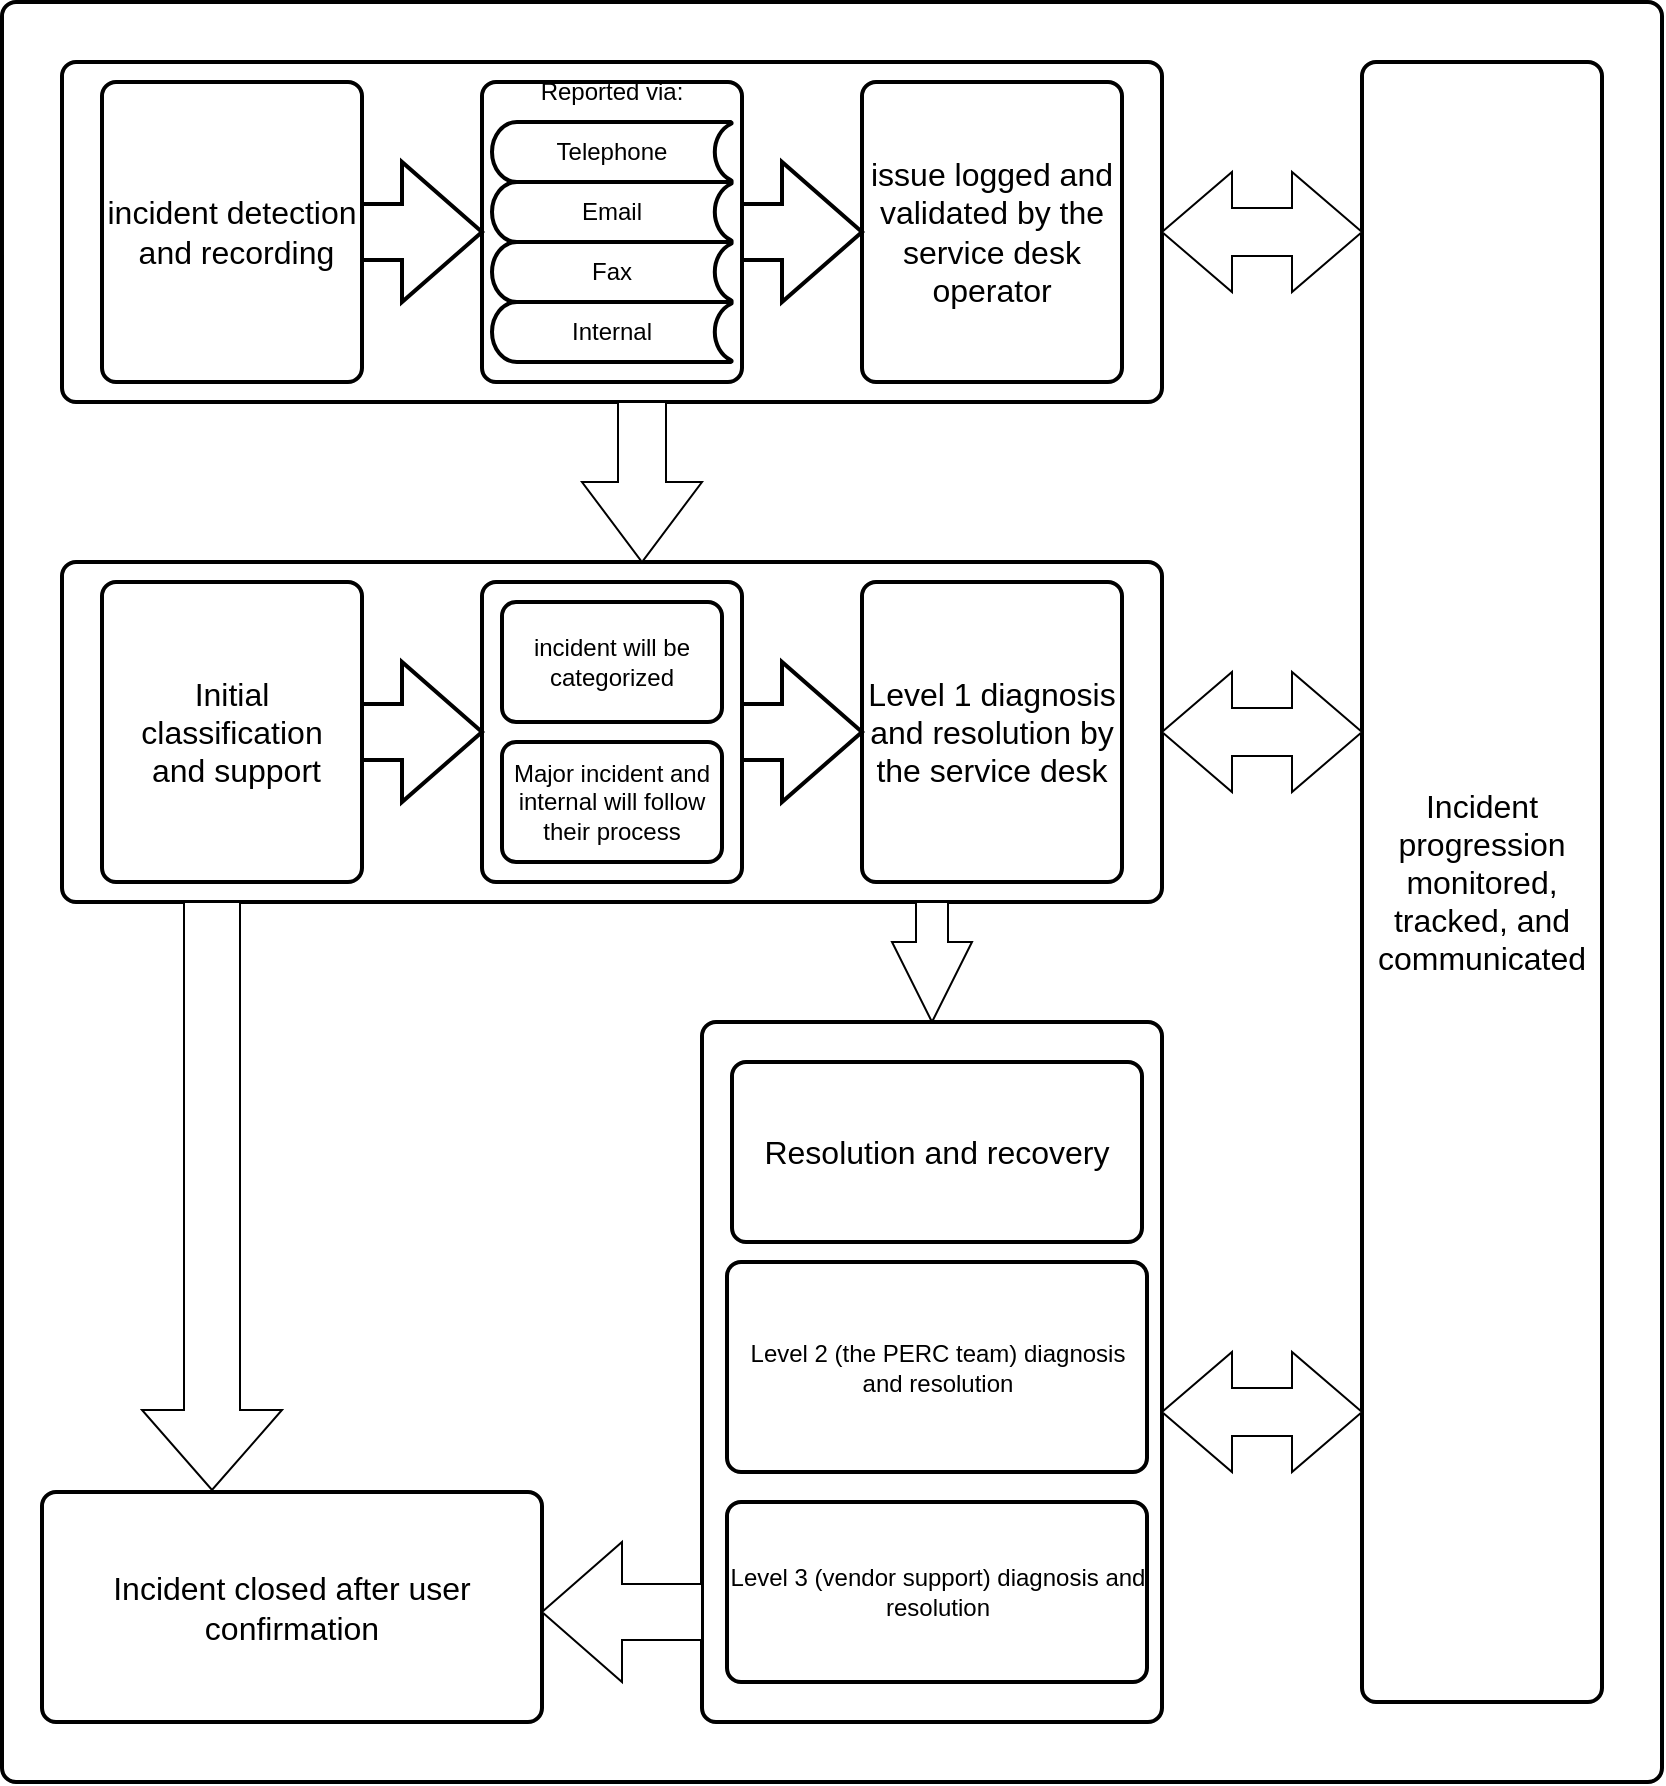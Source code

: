 <mxfile>
    <diagram id="K4DvlMxGWavCKm5CoLhM" name="Page-1">
        <mxGraphModel dx="1942" dy="745" grid="1" gridSize="10" guides="1" tooltips="1" connect="1" arrows="1" fold="1" page="1" pageScale="1" pageWidth="850" pageHeight="1100" math="0" shadow="0">
            <root>
                <mxCell id="0"/>
                <mxCell id="1" parent="0"/>
                <mxCell id="68GkhumTOkhAHJdXeSUd-1" value="" style="rounded=1;whiteSpace=wrap;html=1;absoluteArcSize=1;arcSize=14;strokeWidth=2;" parent="1" vertex="1">
                    <mxGeometry x="10" y="40" width="830" height="890" as="geometry"/>
                </mxCell>
                <mxCell id="68GkhumTOkhAHJdXeSUd-3" value="" style="rounded=1;whiteSpace=wrap;html=1;absoluteArcSize=1;arcSize=14;strokeWidth=2;" parent="1" vertex="1">
                    <mxGeometry x="40" y="70" width="550" height="170" as="geometry"/>
                </mxCell>
                <mxCell id="68GkhumTOkhAHJdXeSUd-2" value="&lt;font style=&quot;font-size: 16px&quot;&gt;incident detection&lt;br&gt;&amp;nbsp;and recording&lt;/font&gt;" style="rounded=1;whiteSpace=wrap;html=1;absoluteArcSize=1;arcSize=14;strokeWidth=2;" parent="1" vertex="1">
                    <mxGeometry x="60" y="80" width="130" height="150" as="geometry"/>
                </mxCell>
                <mxCell id="68GkhumTOkhAHJdXeSUd-4" value="" style="rounded=1;whiteSpace=wrap;html=1;absoluteArcSize=1;arcSize=14;strokeWidth=2;" parent="1" vertex="1">
                    <mxGeometry x="250" y="80" width="130" height="150" as="geometry"/>
                </mxCell>
                <mxCell id="68GkhumTOkhAHJdXeSUd-8" value="Reported via:" style="text;html=1;strokeColor=none;fillColor=none;align=center;verticalAlign=middle;whiteSpace=wrap;rounded=0;" parent="1" vertex="1">
                    <mxGeometry x="270" y="70" width="90" height="30" as="geometry"/>
                </mxCell>
                <mxCell id="68GkhumTOkhAHJdXeSUd-9" value="" style="verticalLabelPosition=bottom;verticalAlign=top;html=1;strokeWidth=2;shape=mxgraph.arrows2.arrow;dy=0.6;dx=40;notch=0;" parent="1" vertex="1">
                    <mxGeometry x="190" y="120" width="60" height="70" as="geometry"/>
                </mxCell>
                <mxCell id="68GkhumTOkhAHJdXeSUd-11" value="Telephone" style="strokeWidth=2;html=1;shape=mxgraph.flowchart.stored_data;whiteSpace=wrap;" parent="1" vertex="1">
                    <mxGeometry x="255" y="100" width="120" height="30" as="geometry"/>
                </mxCell>
                <mxCell id="68GkhumTOkhAHJdXeSUd-12" value="Email" style="strokeWidth=2;html=1;shape=mxgraph.flowchart.stored_data;whiteSpace=wrap;" parent="1" vertex="1">
                    <mxGeometry x="255" y="130" width="120" height="30" as="geometry"/>
                </mxCell>
                <mxCell id="68GkhumTOkhAHJdXeSUd-13" value="Fax" style="strokeWidth=2;html=1;shape=mxgraph.flowchart.stored_data;whiteSpace=wrap;" parent="1" vertex="1">
                    <mxGeometry x="255" y="160" width="120" height="30" as="geometry"/>
                </mxCell>
                <mxCell id="68GkhumTOkhAHJdXeSUd-15" value="Internal" style="strokeWidth=2;html=1;shape=mxgraph.flowchart.stored_data;whiteSpace=wrap;" parent="1" vertex="1">
                    <mxGeometry x="255" y="190" width="120" height="30" as="geometry"/>
                </mxCell>
                <mxCell id="68GkhumTOkhAHJdXeSUd-17" value="&lt;span style=&quot;font-size: 16px&quot;&gt;issue logged and validated by the service desk operator&lt;/span&gt;" style="rounded=1;whiteSpace=wrap;html=1;absoluteArcSize=1;arcSize=14;strokeWidth=2;" parent="1" vertex="1">
                    <mxGeometry x="440" y="80" width="130" height="150" as="geometry"/>
                </mxCell>
                <mxCell id="68GkhumTOkhAHJdXeSUd-18" value="" style="verticalLabelPosition=bottom;verticalAlign=top;html=1;strokeWidth=2;shape=mxgraph.arrows2.arrow;dy=0.6;dx=40;notch=0;" parent="1" vertex="1">
                    <mxGeometry x="380" y="120" width="60" height="70" as="geometry"/>
                </mxCell>
                <mxCell id="68GkhumTOkhAHJdXeSUd-19" value="&lt;font style=&quot;font-size: 16px&quot;&gt;Incident progression monitored, tracked, and communicated&lt;/font&gt;" style="rounded=1;whiteSpace=wrap;html=1;absoluteArcSize=1;arcSize=14;strokeWidth=2;" parent="1" vertex="1">
                    <mxGeometry x="690" y="70" width="120" height="820" as="geometry"/>
                </mxCell>
                <mxCell id="68GkhumTOkhAHJdXeSUd-21" value="" style="html=1;shadow=0;dashed=0;align=center;verticalAlign=middle;shape=mxgraph.arrows2.twoWayArrow;dy=0.6;dx=35;" parent="1" vertex="1">
                    <mxGeometry x="590" y="125" width="100" height="60" as="geometry"/>
                </mxCell>
                <mxCell id="68GkhumTOkhAHJdXeSUd-22" value="" style="rounded=1;whiteSpace=wrap;html=1;absoluteArcSize=1;arcSize=14;strokeWidth=2;" parent="1" vertex="1">
                    <mxGeometry x="40" y="320" width="550" height="170" as="geometry"/>
                </mxCell>
                <mxCell id="68GkhumTOkhAHJdXeSUd-23" value="&lt;span style=&quot;font-size: 16px&quot;&gt;Initial classification&lt;br&gt;&amp;nbsp;and support&lt;/span&gt;" style="rounded=1;whiteSpace=wrap;html=1;absoluteArcSize=1;arcSize=14;strokeWidth=2;" parent="1" vertex="1">
                    <mxGeometry x="60" y="330" width="130" height="150" as="geometry"/>
                </mxCell>
                <mxCell id="68GkhumTOkhAHJdXeSUd-24" value="" style="rounded=1;whiteSpace=wrap;html=1;absoluteArcSize=1;arcSize=14;strokeWidth=2;" parent="1" vertex="1">
                    <mxGeometry x="250" y="330" width="130" height="150" as="geometry"/>
                </mxCell>
                <mxCell id="68GkhumTOkhAHJdXeSUd-25" value="" style="verticalLabelPosition=bottom;verticalAlign=top;html=1;strokeWidth=2;shape=mxgraph.arrows2.arrow;dy=0.6;dx=40;notch=0;" parent="1" vertex="1">
                    <mxGeometry x="190" y="370" width="60" height="70" as="geometry"/>
                </mxCell>
                <mxCell id="68GkhumTOkhAHJdXeSUd-26" value="&lt;span style=&quot;font-size: 16px&quot;&gt;Level 1 diagnosis and resolution by the service desk&lt;/span&gt;" style="rounded=1;whiteSpace=wrap;html=1;absoluteArcSize=1;arcSize=14;strokeWidth=2;" parent="1" vertex="1">
                    <mxGeometry x="440" y="330" width="130" height="150" as="geometry"/>
                </mxCell>
                <mxCell id="68GkhumTOkhAHJdXeSUd-27" value="" style="verticalLabelPosition=bottom;verticalAlign=top;html=1;strokeWidth=2;shape=mxgraph.arrows2.arrow;dy=0.6;dx=40;notch=0;" parent="1" vertex="1">
                    <mxGeometry x="380" y="370" width="60" height="70" as="geometry"/>
                </mxCell>
                <mxCell id="68GkhumTOkhAHJdXeSUd-28" value="" style="html=1;shadow=0;dashed=0;align=center;verticalAlign=middle;shape=mxgraph.arrows2.twoWayArrow;dy=0.6;dx=35;" parent="1" vertex="1">
                    <mxGeometry x="590" y="375" width="100" height="60" as="geometry"/>
                </mxCell>
                <mxCell id="68GkhumTOkhAHJdXeSUd-36" value="" style="html=1;shadow=0;dashed=0;align=center;verticalAlign=middle;shape=mxgraph.arrows2.arrow;dy=0.6;dx=40;direction=south;notch=0;" parent="1" vertex="1">
                    <mxGeometry x="300" y="240" width="60" height="80" as="geometry"/>
                </mxCell>
                <mxCell id="68GkhumTOkhAHJdXeSUd-37" value="incident will be categorized" style="rounded=1;whiteSpace=wrap;html=1;absoluteArcSize=1;arcSize=14;strokeWidth=2;" parent="1" vertex="1">
                    <mxGeometry x="260" y="340" width="110" height="60" as="geometry"/>
                </mxCell>
                <mxCell id="68GkhumTOkhAHJdXeSUd-38" value="Major incident and internal will follow their process" style="rounded=1;whiteSpace=wrap;html=1;absoluteArcSize=1;arcSize=14;strokeWidth=2;" parent="1" vertex="1">
                    <mxGeometry x="260" y="410" width="110" height="60" as="geometry"/>
                </mxCell>
                <mxCell id="68GkhumTOkhAHJdXeSUd-39" value="" style="rounded=1;whiteSpace=wrap;html=1;absoluteArcSize=1;arcSize=14;strokeWidth=2;" parent="1" vertex="1">
                    <mxGeometry x="360" y="550" width="230" height="350" as="geometry"/>
                </mxCell>
                <mxCell id="68GkhumTOkhAHJdXeSUd-40" value="" style="html=1;shadow=0;dashed=0;align=center;verticalAlign=middle;shape=mxgraph.arrows2.twoWayArrow;dy=0.6;dx=35;" parent="1" vertex="1">
                    <mxGeometry x="590" y="715" width="100" height="60" as="geometry"/>
                </mxCell>
                <mxCell id="68GkhumTOkhAHJdXeSUd-41" value="&lt;font style=&quot;font-size: 16px&quot;&gt;Resolution and recovery&lt;/font&gt;" style="rounded=1;whiteSpace=wrap;html=1;absoluteArcSize=1;arcSize=14;strokeWidth=2;" parent="1" vertex="1">
                    <mxGeometry x="375" y="570" width="205" height="90" as="geometry"/>
                </mxCell>
                <mxCell id="68GkhumTOkhAHJdXeSUd-42" value="Level 2 (the PERC team) diagnosis and resolution" style="rounded=1;whiteSpace=wrap;html=1;absoluteArcSize=1;arcSize=14;strokeWidth=2;" parent="1" vertex="1">
                    <mxGeometry x="372.5" y="670" width="210" height="105" as="geometry"/>
                </mxCell>
                <mxCell id="68GkhumTOkhAHJdXeSUd-43" value="Level 3 (vendor support) diagnosis and resolution" style="rounded=1;whiteSpace=wrap;html=1;absoluteArcSize=1;arcSize=14;strokeWidth=2;" parent="1" vertex="1">
                    <mxGeometry x="372.5" y="790" width="210" height="90" as="geometry"/>
                </mxCell>
                <mxCell id="68GkhumTOkhAHJdXeSUd-44" value="&lt;font style=&quot;font-size: 16px&quot;&gt;Incident closed after user confirmation&lt;/font&gt;" style="rounded=1;whiteSpace=wrap;html=1;absoluteArcSize=1;arcSize=14;strokeWidth=2;" parent="1" vertex="1">
                    <mxGeometry x="30" y="785" width="250" height="115" as="geometry"/>
                </mxCell>
                <mxCell id="68GkhumTOkhAHJdXeSUd-45" value="" style="html=1;shadow=0;dashed=0;align=center;verticalAlign=middle;shape=mxgraph.arrows2.arrow;dy=0.6;dx=40;flipH=1;notch=0;" parent="1" vertex="1">
                    <mxGeometry x="280" y="810" width="80" height="70" as="geometry"/>
                </mxCell>
                <mxCell id="68GkhumTOkhAHJdXeSUd-46" value="" style="html=1;shadow=0;dashed=0;align=center;verticalAlign=middle;shape=mxgraph.arrows2.arrow;dy=0.6;dx=40;direction=south;notch=0;" parent="1" vertex="1">
                    <mxGeometry x="80" y="490" width="70" height="294" as="geometry"/>
                </mxCell>
                <mxCell id="68GkhumTOkhAHJdXeSUd-47" value="" style="html=1;shadow=0;dashed=0;align=center;verticalAlign=middle;shape=mxgraph.arrows2.arrow;dy=0.6;dx=40;direction=south;notch=0;" parent="1" vertex="1">
                    <mxGeometry x="455" y="490" width="40" height="60" as="geometry"/>
                </mxCell>
            </root>
        </mxGraphModel>
    </diagram>
</mxfile>